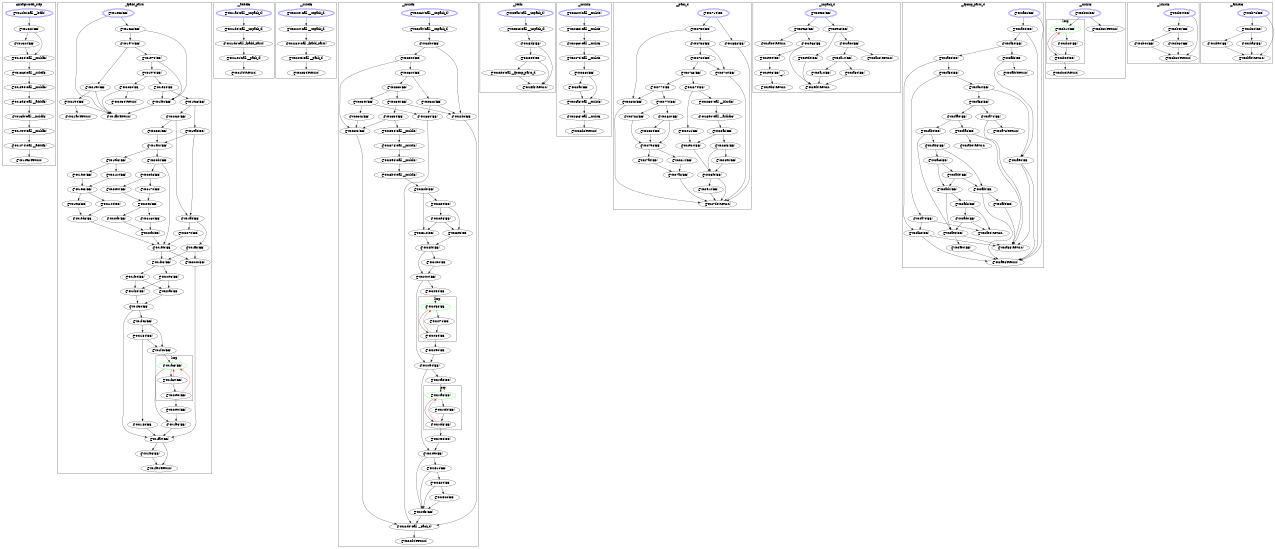 digraph d {
size="8.5,7";

subgraph cluster_AirbagModel_step {
	graph [label = "AirbagModel_step"];
	node_4012bc [peripheries=2]
	node_4012bc [label = "@4012bc(Call __ledf2)", color=blue];
	node_401320 [label = "@401320(BB)"];
	node_401324 [label = "@401324(BB)"];
	node_401328 [label = "@401328(Call __muldf3)"];
	node_40136c [label = "@40136c(Call __subdf3)"];
	node_401390 [label = "@401390(Call __muldf3)"];
	node_4013d8 [label = "@4013d8(Call __adddf3)"];
	node_4013fc [label = "@4013fc(Call __muldf3)"];
	node_401444 [label = "@401444(Call __muldf3)"];
	node_401474 [label = "@401474(Call __adddf3)"];
	node_401498 [label = "@401498(Return)"];
}
node_4012bc -> node_401320;
node_401320 -> node_401328;
node_401320 -> node_401324;
node_401324 -> node_401328;
node_401328 -> node_40136c;
node_40136c -> node_401390;
node_401390 -> node_4013d8;
node_4013d8 -> node_4013fc;
node_4013fc -> node_401444;
node_401444 -> node_401474;
node_401474 -> node_401498;

subgraph cluster__fpadd_parts {
	graph [label = "_fpadd_parts"];
	node_401e58 [peripheries=2]
subgraph cluster_loop_401f68 {
	graph [label = "loop"];
	node_401f68 [color = green]
	node_401f68 [label = "@401f68(BB)"];
	node_401f64 [label = "@401f64(BB)"];
}
subgraph cluster_loop_401f68 {
	graph [label = "loop"];
	node_401f68 [color = green]
	node_401f68 [label = "@401f68(BB)"];
	node_402090 [label = "@402090(BB)"];
	node_401f64 [label = "@401f64(BB)"];
}
	node_401e58 [label = "@401e58(BB)", color=blue];
	node_401e68 [label = "@401e68(BB)"];
	node_401e70 [label = "@401e70(BB)"];
	node_401e78 [label = "@401e78(BB)"];
	node_401e7c [label = "@401e7c(BB)"];
	node_401e84 [label = "@401e84(BB)"];
	node_401e88 [label = "@401e88(BB)"];
	node_401eac [label = "@401eac(BB)"];
	node_401eb4 [label = "@401eb4(BB)"];
	node_401eb8 [label = "@401eb8(BB)"];
	node_401ec0 [label = "@401ec0(BB)"];
	node_401ec8 [label = "@401ec8(BB)"];
	node_401ecc [label = "@401ecc(BB)"];
	node_401ed8 [label = "@401ed8(BB)"];
	node_401efc [label = "@401efc(BB)"];
	node_401f08 [label = "@401f08(BB)"];
	node_401f0c [label = "@401f0c(BB)"];
	node_401f20 [label = "@401f20(BB)"];
	node_401f30 [label = "@401f30(BB)"];
	node_401f48 [label = "@401f48(BB)"];
	node_401f4c [label = "@401f4c(BB)"];
	node_401f98 [label = "@401f98(BB)"];
	node_401fa4 [label = "@401fa4(BB)"];
	node_401fb8 [label = "@401fb8(BB)"];
	node_401fe4 [label = "@401fe4(Return)"];
	node_401fec [label = "@401fec(BB)"];
	node_401ff0 [label = "@401ff0(Return)"];
	node_401ff4 [label = "@401ff4(BB)"];
	node_401ff8 [label = "@401ff8(BB)"];
	node_40200c [label = "@40200c(BB)"];
	node_402030 [label = "@402030(BB)"];
	node_402034 [label = "@402034(Return)"];
	node_402070 [label = "@402070(BB)"];
	node_402080 [label = "@402080(BB)"];
	node_40208c [label = "@40208c(BB)"];
	node_402094 [label = "@402094(BB)"];
	node_402098 [label = "@402098(BB)"];
	node_4020ac [label = "@4020ac(BB)"];
	node_4020d4 [label = "@4020d4(BB)"];
	node_4020d8 [label = "@4020d8(BB)"];
	node_4020e4 [label = "@4020e4(BB)"];
	node_4020ec [label = "@4020ec(BB)"];
	node_4020f0 [label = "@4020f0(BB)"];
	node_4020fc [label = "@4020fc(BB)"];
	node_402124 [label = "@402124(BB)"];
	node_402144 [label = "@402144(BB)"];
	node_402154 [label = "@402154(BB)"];
	node_40215c [label = "@40215c(BB)"];
	node_402160 [label = "@402160(BB)"];
	node_402170 [label = "@402170(BB)"];
	node_402190 [label = "@402190(BB)"];
	node_402194 [label = "@402194(BB)"];
	node_4021a0 [label = "@4021a0(Return)"];
}
node_401e58 -> node_401ff0;
node_401e58 -> node_401e68;
node_401e68 -> node_401fec;
node_401e68 -> node_401e70;
node_401e70 -> node_402190;
node_401e70 -> node_401e78;
node_401e78 -> node_401fec;
node_401e78 -> node_401e7c;
node_401e7c -> node_402030;
node_401e7c -> node_401e84;
node_401e84 -> node_401fec;
node_401e84 -> node_401e88;
node_401e88 -> node_402080;
node_401e88 -> node_401eac;
node_401eac -> node_401ff4;
node_401eac -> node_401eb4;
node_401eb4 -> node_4020d4;
node_401eb4 -> node_401eb8;
node_401eb8 -> node_402124;
node_401eb8 -> node_401ec0;
node_401ec0 -> node_401ec8;
node_401ec8 -> node_402144;
node_401ec8 -> node_401ecc;
node_401ecc -> node_401ed8;
node_401ed8 -> node_401efc;
node_401efc -> node_40200c;
node_401efc -> node_401f08;
node_401f08 -> node_402098;
node_401f08 -> node_401f0c;
node_401f0c -> node_4020ac;
node_401f0c -> node_401f20;
node_401f20 -> node_401f30;
node_401f30 -> node_401fa4;
node_401f30 -> node_401f48;
node_401f48 -> node_402154;
node_401f48 -> node_401f4c;
node_401f4c -> node_401f68;
node_401f64 -> node_402090;
node_401f64 -> node_401f68[color=red];
node_401f68 -> node_401f64;
node_401f68 -> node_401f98;
node_401f98 -> node_401fa4;
node_401fa4 -> node_401fe4;
node_401fa4 -> node_401fb8;
node_401fb8 -> node_401fe4;
node_401fec -> node_401ff0;
node_401ff4 -> node_402070;
node_401ff4 -> node_401ff8;
node_401ff8 -> node_401f08;
node_401ff8 -> node_40200c;
node_40200c -> node_401fa4;
node_402030 -> node_401ff0;
node_402030 -> node_402034;
node_402070 -> node_401efc;
node_402080 -> node_401ff4;
node_402080 -> node_40208c;
node_40208c -> node_401eb4;
node_402090 -> node_401f68[color=red];
node_402090 -> node_402094;
node_402094 -> node_401f98;
node_402098 -> node_401f20;
node_402098 -> node_4020ac;
node_4020ac -> node_401f30;
node_4020d4 -> node_401efc;
node_4020d4 -> node_4020d8;
node_4020d8 -> node_402170;
node_4020d8 -> node_4020e4;
node_4020e4 -> node_4020ec;
node_4020ec -> node_402160;
node_4020ec -> node_4020f0;
node_4020f0 -> node_4020fc;
node_4020fc -> node_401efc;
node_402124 -> node_401ec8;
node_402144 -> node_401ed8;
node_402154 -> node_401f4c;
node_402154 -> node_40215c;
node_40215c -> node_401fa4;
node_402160 -> node_4020fc;
node_402170 -> node_4020ec;
node_402190 -> node_401ff0;
node_402190 -> node_402194;
node_402194 -> node_401ff0;
node_402194 -> node_4021a0;

subgraph cluster___adddf3 {
	graph [label = "__adddf3"];
	node_4021ac [peripheries=2]
	node_4021ac [label = "@4021ac(Call __unpack_d)", color=blue];
	node_4021d0 [label = "@4021d0(Call __unpack_d)"];
	node_4021dc [label = "@4021dc(Call _fpadd_parts)"];
	node_4021ec [label = "@4021ec(Call __pack_d)"];
	node_4021f4 [label = "@4021f4(Return)"];
}
node_4021ac -> node_4021d0;
node_4021d0 -> node_4021dc;
node_4021dc -> node_4021ec;
node_4021ec -> node_4021f4;

subgraph cluster___subdf3 {
	graph [label = "__subdf3"];
	node_402200 [peripheries=2]
	node_402200 [label = "@402200(Call __unpack_d)", color=blue];
	node_402224 [label = "@402224(Call __unpack_d)"];
	node_402230 [label = "@402230(Call _fpadd_parts)"];
	node_40224c [label = "@40224c(Call __pack_d)"];
	node_402254 [label = "@402254(Return)"];
}
node_402200 -> node_402224;
node_402224 -> node_402230;
node_402230 -> node_40224c;
node_40224c -> node_402254;

subgraph cluster___muldf3 {
	graph [label = "__muldf3"];
	node_402260 [peripheries=2]
subgraph cluster_loop_402458 {
	graph [label = "loop"];
	node_402458 [color = green]
	node_402458 [label = "@402458(BB)"];
	node_402484 [label = "@402484(BB)"];
	node_40247c [label = "@40247c(BB)"];
}
subgraph cluster_loop_4024a8 {
	graph [label = "loop"];
	node_4024a8 [color = green]
	node_4024a8 [label = "@4024a8(BB)"];
	node_4024d8 [label = "@4024d8(BB)"];
	node_4024d4 [label = "@4024d4(BB)"];
}
	node_402260 [label = "@402260(Call __unpack_d)", color=blue];
	node_4022a4 [label = "@4022a4(Call __unpack_d)"];
	node_4022b0 [label = "@4022b0(BB)"];
	node_4022bc [label = "@4022bc(BB)"];
	node_4022d0 [label = "@4022d0(Call __pack_d)"];
	node_4022d4 [label = "@4022d4(Return)"];
	node_402300 [label = "@402300(BB)"];
	node_402308 [label = "@402308(BB)"];
	node_402320 [label = "@402320(BB)"];
	node_402328 [label = "@402328(BB)"];
	node_402330 [label = "@402330(BB)"];
	node_40233c [label = "@40233c(BB)"];
	node_402340 [label = "@402340(BB)"];
	node_402348 [label = "@402348(BB)"];
	node_40234c [label = "@40234c(BB)"];
	node_402354 [label = "@402354(BB)"];
	node_402358 [label = "@402358(Call __muldi3)"];
	node_402378 [label = "@402378(Call __muldi3)"];
	node_402398 [label = "@402398(Call __muldi3)"];
	node_4023b4 [label = "@4023b4(Call __muldi3)"];
	node_4023d0 [label = "@4023d0(BB)"];
	node_4023e4 [label = "@4023e4(BB)"];
	node_4023e8 [label = "@4023e8(BB)"];
	node_4023ec [label = "@4023ec(BB)"];
	node_4023f4 [label = "@4023f4(BB)"];
	node_402400 [label = "@402400(BB)"];
	node_402404 [label = "@402404(BB)"];
	node_402454 [label = "@402454(BB)"];
	node_402490 [label = "@402490(BB)"];
	node_402494 [label = "@402494(BB)"];
	node_4024a0 [label = "@4024a0(BB)"];
	node_4024e8 [label = "@4024e8(BB)"];
	node_4024ec [label = "@4024ec(BB)"];
	node_4024f8 [label = "@4024f8(BB)"];
	node_402510 [label = "@402510(BB)"];
	node_40251c [label = "@40251c(BB)"];
	node_402524 [label = "@402524(BB)"];
	node_40252c [label = "@40252c(BB)"];
}
node_402260 -> node_4022a4;
node_4022a4 -> node_4022b0;
node_4022b0 -> node_402300;
node_4022b0 -> node_4022bc;
node_4022bc -> node_4022d0;
node_4022d0 -> node_4022d4;
node_402300 -> node_402320;
node_402300 -> node_402308;
node_402308 -> node_4022d0;
node_402320 -> node_40233c;
node_402320 -> node_402328;
node_402328 -> node_4022bc;
node_402328 -> node_402330;
node_402330 -> node_4022d0;
node_40233c -> node_40234c;
node_40233c -> node_402340;
node_402340 -> node_402330;
node_402340 -> node_402348;
node_402348 -> node_402308;
node_40234c -> node_4022bc;
node_40234c -> node_402354;
node_402354 -> node_402308;
node_402354 -> node_402358;
node_402358 -> node_402378;
node_402378 -> node_402398;
node_402398 -> node_4023b4;
node_4023b4 -> node_4023d0;
node_4023d0 -> node_402510;
node_4023d0 -> node_4023e4;
node_4023e4 -> node_4023ec;
node_4023e4 -> node_4023e8;
node_4023e8 -> node_402510;
node_4023e8 -> node_4023ec;
node_4023ec -> node_4023f4;
node_4023f4 -> node_402404;
node_4023f4 -> node_402400;
node_402400 -> node_402404;
node_402404 -> node_402494;
node_402404 -> node_402454;
node_402454 -> node_402458;
node_402458 -> node_402484;
node_402458 -> node_40247c;
node_40247c -> node_402484;
node_402484 -> node_402458[color=red];
node_402484 -> node_402490;
node_402490 -> node_402494;
node_402494 -> node_4024ec;
node_402494 -> node_4024a0;
node_4024a0 -> node_4024a8;
node_4024a8 -> node_4024d8;
node_4024a8 -> node_4024d4;
node_4024d4 -> node_4024d8;
node_4024d8 -> node_4024a8[color=red];
node_4024d8 -> node_4024e8;
node_4024e8 -> node_4024ec;
node_4024ec -> node_40251c;
node_4024ec -> node_4024f8;
node_4024f8 -> node_4022d0;
node_402510 -> node_4023f4;
node_40251c -> node_4024f8;
node_40251c -> node_402524;
node_402524 -> node_4024f8;
node_402524 -> node_40252c;
node_40252c -> node_4024f8;

subgraph cluster___ledf2 {
	graph [label = "__ledf2"];
	node_4025a8 [peripheries=2]
	node_4025a8 [label = "@4025a8(Call __unpack_d)", color=blue];
	node_4025cc [label = "@4025cc(Call __unpack_d)"];
	node_4025d8 [label = "@4025d8(BB)"];
	node_4025e4 [label = "@4025e4(BB)"];
	node_4025ec [label = "@4025ec(Call __fpcmp_parts_d)"];
	node_4025f8 [label = "@4025f8(Return)"];
}
node_4025a8 -> node_4025cc;
node_4025cc -> node_4025d8;
node_4025d8 -> node_4025f8;
node_4025d8 -> node_4025e4;
node_4025e4 -> node_4025f8;
node_4025e4 -> node_4025ec;
node_4025ec -> node_4025f8;

subgraph cluster___muldi3 {
	graph [label = "__muldi3"];
	node_402604 [peripheries=2]
	node_402604 [label = "@402604(Call __mulsi3)", color=blue];
	node_40265c [label = "@40265c(Call __mulsi3)"];
	node_40266c [label = "@40266c(Call __mulsi3)"];
	node_40267c [label = "@40267c(Call __mulsi3)"];
	node_40268c [label = "@40268c(BB)"];
	node_4026a0 [label = "@4026a0(BB)"];
	node_4026a8 [label = "@4026a8(Call __mulsi3)"];
	node_4026c8 [label = "@4026c8(Call __mulsi3)"];
	node_4026d8 [label = "@4026d8(Return)"];
}
node_402604 -> node_40265c;
node_40265c -> node_40266c;
node_40266c -> node_40267c;
node_40267c -> node_40268c;
node_40268c -> node_4026a8;
node_40268c -> node_4026a0;
node_4026a0 -> node_4026a8;
node_4026a8 -> node_4026c8;
node_4026c8 -> node_4026d8;

subgraph cluster___pack_d {
	graph [label = "__pack_d"];
	node_402714 [peripheries=2]
	node_402714 [label = "@402714(BB)", color=blue];
	node_402750 [label = "@402750(BB)"];
	node_402758 [label = "@402758(BB)"];
	node_402760 [label = "@402760(BB)"];
	node_402768 [label = "@402768(BB)"];
	node_402774 [label = "@402774(BB)"];
	node_40277c [label = "@40277c(BB)"];
	node_402788 [label = "@402788(BB)"];
	node_402798 [label = "@402798(BB)"];
	node_4027a4 [label = "@4027a4(BB)"];
	node_4027a8 [label = "@4027a8(BB)"];
	node_4027c4 [label = "@4027c4(BB)"];
	node_4027d0 [label = "@4027d0(Return)"];
	node_402814 [label = "@402814(BB)"];
	node_40282c [label = "@40282c(BB)"];
	node_402834 [label = "@402834(BB)"];
	node_402848 [label = "@402848(BB)"];
	node_402858 [label = "@402858(BB)"];
	node_402874 [label = "@402874(BB)"];
	node_402880 [label = "@402880(Call __lshrdi3)"];
	node_402890 [label = "@402890(Call __ashldi3)"];
	node_4028a8 [label = "@4028a8(BB)"];
	node_4028d8 [label = "@4028d8(BB)"];
	node_4028e0 [label = "@4028e0(BB)"];
	node_4028f0 [label = "@4028f0(BB)"];
	node_402914 [label = "@402914(BB)"];
	node_40291c [label = "@40291c(BB)"];
	node_402924 [label = "@402924(BB)"];
}
node_402714 -> node_402858;
node_402714 -> node_402750;
node_402750 -> node_402848;
node_402750 -> node_402758;
node_402758 -> node_4027c4;
node_402758 -> node_402760;
node_402760 -> node_4027c4;
node_402760 -> node_402768;
node_402768 -> node_402874;
node_402768 -> node_402774;
node_402774 -> node_402848;
node_402774 -> node_40277c;
node_40277c -> node_40282c;
node_40277c -> node_402788;
node_402788 -> node_402798;
node_402798 -> node_402814;
node_402798 -> node_4027a4;
node_4027a4 -> node_4027a8;
node_4027a8 -> node_4027d0;
node_4027c4 -> node_4027d0;
node_402814 -> node_4027a8;
node_40282c -> node_402798;
node_40282c -> node_402834;
node_402834 -> node_402798;
node_402848 -> node_4027d0;
node_402858 -> node_4027d0;
node_402874 -> node_40291c;
node_402874 -> node_402880;
node_402880 -> node_402890;
node_402890 -> node_4028a8;
node_4028a8 -> node_402924;
node_4028a8 -> node_4028d8;
node_4028d8 -> node_4028f0;
node_4028d8 -> node_4028e0;
node_4028e0 -> node_4028f0;
node_4028f0 -> node_4027d0;
node_4028f0 -> node_402914;
node_402914 -> node_4027d0;
node_40291c -> node_402924;
node_402924 -> node_4028f0;

subgraph cluster___unpack_d {
	graph [label = "__unpack_d"];
	node_402938 [peripheries=2]
	node_402938 [label = "@402938(BB)", color=blue];
	node_402960 [label = "@402960(BB)"];
	node_402968 [label = "@402968(BB)"];
	node_402994 [label = "@402994(BB)"];
	node_402998 [label = "@402998(BB)"];
	node_4029b8 [label = "@4029b8(Return)"];
	node_4029c8 [label = "@4029c8(BB)"];
	node_4029d0 [label = "@4029d0(BB)"];
	node_4029f4 [label = "@4029f4(Return)"];
	node_402a00 [label = "@402a00(Return)"];
	node_402a0c [label = "@402a0c(BB)"];
	node_402a14 [label = "@402a14(BB)"];
	node_402a1c [label = "@402a1c(BB)"];
	node_402a28 [label = "@402a28(Return)"];
	node_402a34 [label = "@402a34(BB)"];
}
node_402938 -> node_4029c8;
node_402938 -> node_402960;
node_402960 -> node_402a00;
node_402960 -> node_402968;
node_402968 -> node_4029f4;
node_402968 -> node_402994;
node_402994 -> node_402998;
node_402998 -> node_402998;
node_402998 -> node_4029b8;
node_4029c8 -> node_402a0c;
node_4029c8 -> node_4029d0;
node_4029d0 -> node_4029f4;
node_402a0c -> node_402a28;
node_402a0c -> node_402a14;
node_402a14 -> node_402a34;
node_402a14 -> node_402a1c;
node_402a1c -> node_4029f4;
node_402a34 -> node_4029f4;

subgraph cluster___fpcmp_parts_d {
	graph [label = "__fpcmp_parts_d"];
	node_402a3c [peripheries=2]
	node_402a3c [label = "@402a3c(BB)", color=blue];
	node_402a48 [label = "@402a48(BB)"];
	node_402a50 [label = "@402a50(BB)"];
	node_402a58 [label = "@402a58(BB)"];
	node_402a5c [label = "@402a5c(BB)"];
	node_402a64 [label = "@402a64(BB)"];
	node_402a68 [label = "@402a68(BB)"];
	node_402a74 [label = "@402a74(BB)"];
	node_402a78 [label = "@402a78(Return)"];
	node_402a7c [label = "@402a7c(BB)"];
	node_402a80 [label = "@402a80(BB)"];
	node_402a88 [label = "@402a88(Return)"];
	node_402a90 [label = "@402a90(BB)"];
	node_402a98 [label = "@402a98(Return)"];
	node_402aa0 [label = "@402aa0(BB)"];
	node_402aac [label = "@402aac(BB)"];
	node_402ab0 [label = "@402ab0(Return)"];
	node_402ab4 [label = "@402ab4(BB)"];
	node_402ab8 [label = "@402ab8(BB)"];
	node_402acc [label = "@402acc(BB)"];
	node_402ad0 [label = "@402ad0(BB)"];
	node_402ad4 [label = "@402ad4(BB)"];
	node_402ad8 [label = "@402ad8(BB)"];
	node_402adc [label = "@402adc(BB)"];
	node_402ae0 [label = "@402ae0(BB)"];
	node_402ae4 [label = "@402ae4(BB)"];
	node_402ae8 [label = "@402ae8(Return)"];
	node_402af0 [label = "@402af0(BB)"];
	node_402af4 [label = "@402af4(BB)"];
	node_402af8 [label = "@402af8(BB)"];
	node_402afc [label = "@402afc(Return)"];
}
node_402a3c -> node_402a98;
node_402a3c -> node_402a48;
node_402a48 -> node_402a98;
node_402a48 -> node_402a50;
node_402a50 -> node_402af8;
node_402a50 -> node_402a58;
node_402a58 -> node_402a80;
node_402a58 -> node_402a5c;
node_402a5c -> node_402a7c;
node_402a5c -> node_402a64;
node_402a64 -> node_402a90;
node_402a64 -> node_402a68;
node_402a68 -> node_402aa0;
node_402a68 -> node_402a74;
node_402a74 -> node_402a88;
node_402a74 -> node_402a78;
node_402a7c -> node_402ae8;
node_402a7c -> node_402a80;
node_402a80 -> node_402a98;
node_402a80 -> node_402a88;
node_402a90 -> node_402a88;
node_402a90 -> node_402a98;
node_402aa0 -> node_402ab4;
node_402aa0 -> node_402aac;
node_402aac -> node_402a88;
node_402aac -> node_402ab0;
node_402ab4 -> node_402ae0;
node_402ab4 -> node_402ab8;
node_402ab8 -> node_402af0;
node_402ab8 -> node_402acc;
node_402acc -> node_402ad4;
node_402acc -> node_402ad0;
node_402ad0 -> node_402af0;
node_402ad0 -> node_402ad4;
node_402ad4 -> node_402ae0;
node_402ad4 -> node_402ad8;
node_402ad8 -> node_402ae8;
node_402ad8 -> node_402adc;
node_402adc -> node_402ae8;
node_402adc -> node_402ae0;
node_402ae0 -> node_402a88;
node_402ae0 -> node_402ae4;
node_402ae4 -> node_402a98;
node_402af0 -> node_402a98;
node_402af0 -> node_402af4;
node_402af4 -> node_402a88;
node_402af8 -> node_402a90;
node_402af8 -> node_402afc;

subgraph cluster___mulsi3 {
	graph [label = "__mulsi3"];
	node_402b0c [peripheries=2]
subgraph cluster_loop_402b14 {
	graph [label = "loop"];
	node_402b14 [color = green]
	node_402b14 [label = "@402b14(BB)"];
	node_402b24 [label = "@402b24(BB)"];
	node_402b20 [label = "@402b20(BB)"];
}
	node_402b0c [label = "@402b0c(BB)", color=blue];
	node_402b2c [label = "@402b2c(Return)"];
	node_402b30 [label = "@402b30(Return)"];
}
node_402b0c -> node_402b30;
node_402b0c -> node_402b14;
node_402b14 -> node_402b24;
node_402b14 -> node_402b20;
node_402b20 -> node_402b24;
node_402b24 -> node_402b14[color=red];
node_402b24 -> node_402b2c;

subgraph cluster___lshrdi3 {
	graph [label = "__lshrdi3"];
	node_402b34 [peripheries=2]
	node_402b34 [label = "@402b34(BB)", color=blue];
	node_402b40 [label = "@402b40(BB)"];
	node_402b4c [label = "@402b4c(BB)"];
	node_402b60 [label = "@402b60(Return)"];
	node_402b64 [label = "@402b64(BB)"];
}
node_402b34 -> node_402b60;
node_402b34 -> node_402b40;
node_402b40 -> node_402b64;
node_402b40 -> node_402b4c;
node_402b4c -> node_402b60;
node_402b64 -> node_402b60;

subgraph cluster___ashldi3 {
	graph [label = "__ashldi3"];
	node_402b78 [peripheries=2]
	node_402b78 [label = "@402b78(BB)", color=blue];
	node_402b84 [label = "@402b84(BB)"];
	node_402b90 [label = "@402b90(BB)"];
	node_402ba4 [label = "@402ba4(Return)"];
	node_402ba8 [label = "@402ba8(BB)"];
}
node_402b78 -> node_402ba4;
node_402b78 -> node_402b84;
node_402b84 -> node_402ba8;
node_402b84 -> node_402b90;
node_402b90 -> node_402ba4;
node_402ba8 -> node_402ba4;

}
